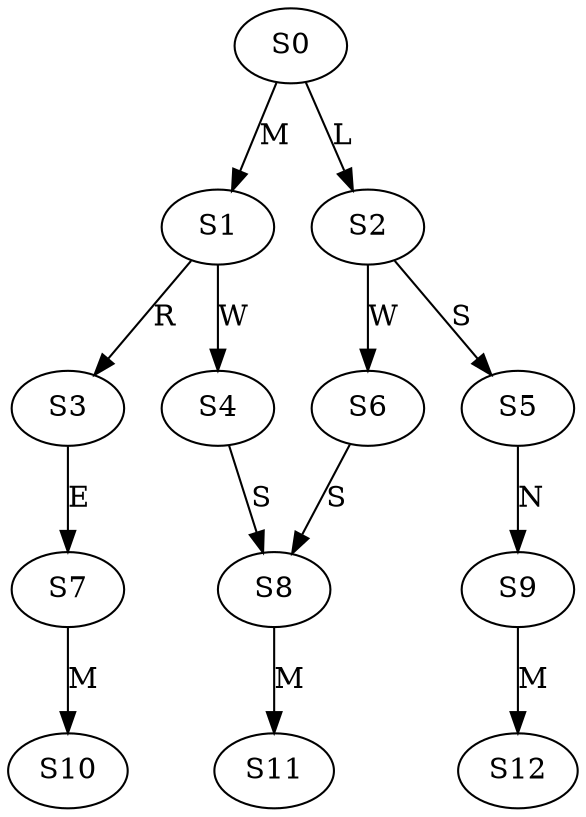 strict digraph  {
	S0 -> S1 [ label = M ];
	S0 -> S2 [ label = L ];
	S1 -> S3 [ label = R ];
	S1 -> S4 [ label = W ];
	S2 -> S5 [ label = S ];
	S2 -> S6 [ label = W ];
	S3 -> S7 [ label = E ];
	S4 -> S8 [ label = S ];
	S5 -> S9 [ label = N ];
	S6 -> S8 [ label = S ];
	S7 -> S10 [ label = M ];
	S8 -> S11 [ label = M ];
	S9 -> S12 [ label = M ];
}
